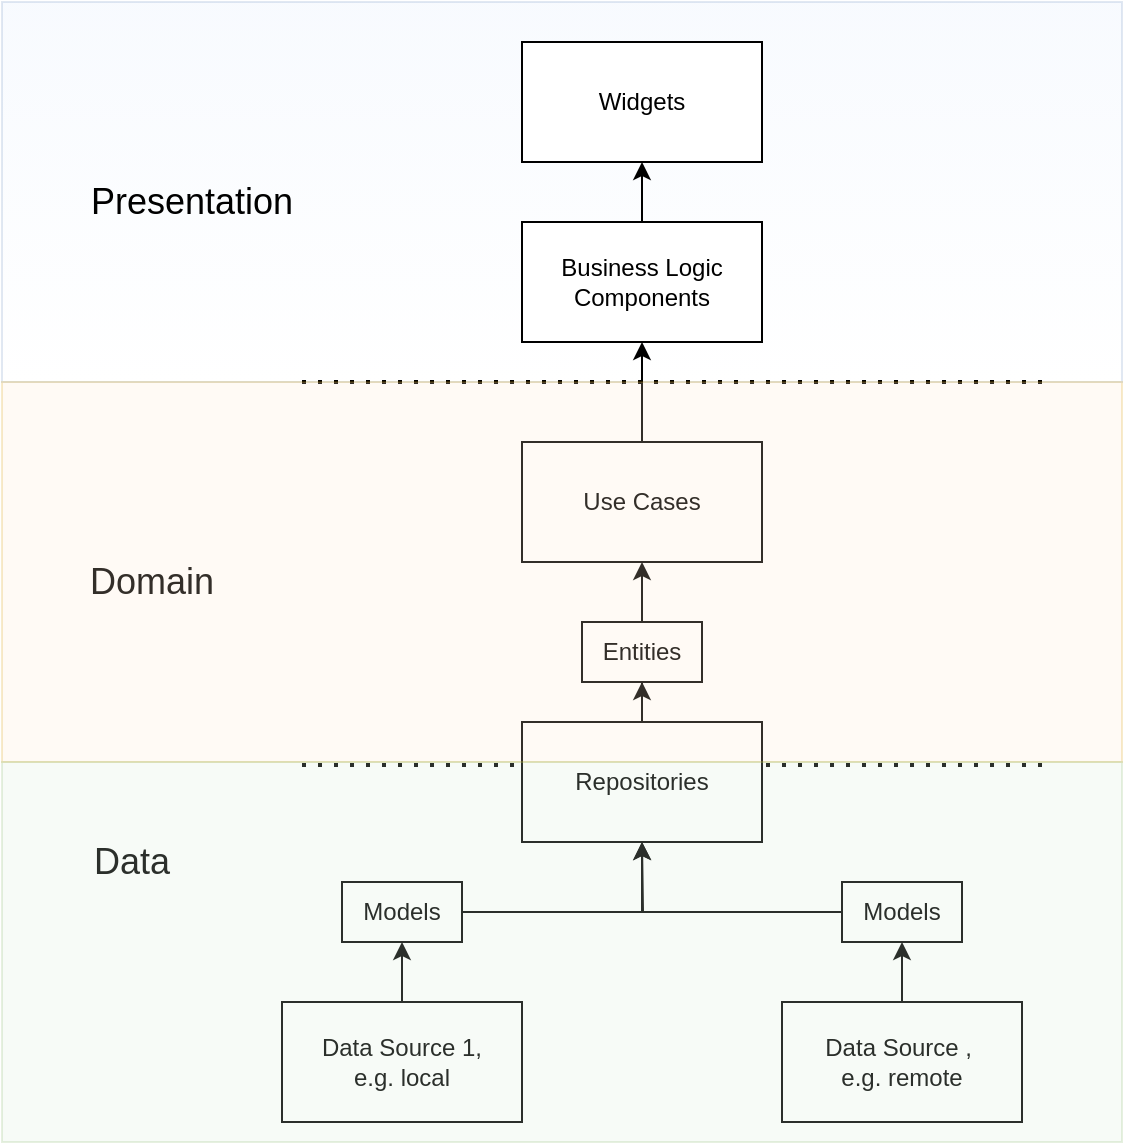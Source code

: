 <mxfile version="13.9.9" type="device"><diagram id="krM4UM4ye-Spo-13tbIB" name="Page-1"><mxGraphModel dx="1086" dy="966" grid="1" gridSize="10" guides="1" tooltips="1" connect="1" arrows="1" fold="1" page="1" pageScale="1" pageWidth="827" pageHeight="1169" math="0" shadow="0"><root><mxCell id="0"/><mxCell id="1" parent="0"/><mxCell id="lz21yonvH6c-GnbtCe22-33" value="" style="rounded=0;whiteSpace=wrap;html=1;fontSize=18;align=center;fillColor=#dae8fc;strokeColor=#6c8ebf;gradientColor=#ffffff;gradientDirection=south;opacity=20;" vertex="1" parent="1"><mxGeometry y="520" width="560" height="190" as="geometry"/></mxCell><mxCell id="lz21yonvH6c-GnbtCe22-29" value="" style="endArrow=none;dashed=1;html=1;dashPattern=1 3;strokeWidth=2;" edge="1" parent="1"><mxGeometry width="50" height="50" relative="1" as="geometry"><mxPoint x="150" y="901.5" as="sourcePoint"/><mxPoint x="520" y="901.5" as="targetPoint"/></mxGeometry></mxCell><mxCell id="lz21yonvH6c-GnbtCe22-9" style="edgeStyle=orthogonalEdgeStyle;rounded=0;orthogonalLoop=1;jettySize=auto;html=1;entryX=0;entryY=0.5;entryDx=0;entryDy=0;" edge="1" parent="1" target="lz21yonvH6c-GnbtCe22-7"><mxGeometry relative="1" as="geometry"><mxPoint x="290" y="385" as="sourcePoint"/></mxGeometry></mxCell><mxCell id="lz21yonvH6c-GnbtCe22-10" style="edgeStyle=orthogonalEdgeStyle;rounded=0;orthogonalLoop=1;jettySize=auto;html=1;entryX=1;entryY=0.5;entryDx=0;entryDy=0;" edge="1" parent="1" source="lz21yonvH6c-GnbtCe22-8"><mxGeometry relative="1" as="geometry"><mxPoint x="520" y="385" as="targetPoint"/></mxGeometry></mxCell><mxCell id="lz21yonvH6c-GnbtCe22-11" value="Widgets" style="rounded=0;whiteSpace=wrap;html=1;align=center;" vertex="1" parent="1"><mxGeometry x="260" y="540" width="120" height="60" as="geometry"/></mxCell><mxCell id="lz21yonvH6c-GnbtCe22-27" style="edgeStyle=orthogonalEdgeStyle;rounded=0;orthogonalLoop=1;jettySize=auto;html=1;entryX=0.5;entryY=1;entryDx=0;entryDy=0;" edge="1" parent="1" source="lz21yonvH6c-GnbtCe22-12" target="lz21yonvH6c-GnbtCe22-11"><mxGeometry relative="1" as="geometry"/></mxCell><mxCell id="lz21yonvH6c-GnbtCe22-12" value="Business Logic Components" style="rounded=0;whiteSpace=wrap;html=1;align=center;" vertex="1" parent="1"><mxGeometry x="260" y="630" width="120" height="60" as="geometry"/></mxCell><mxCell id="lz21yonvH6c-GnbtCe22-26" style="edgeStyle=orthogonalEdgeStyle;rounded=0;orthogonalLoop=1;jettySize=auto;html=1;entryX=0.5;entryY=1;entryDx=0;entryDy=0;" edge="1" parent="1" source="lz21yonvH6c-GnbtCe22-13" target="lz21yonvH6c-GnbtCe22-12"><mxGeometry relative="1" as="geometry"/></mxCell><mxCell id="lz21yonvH6c-GnbtCe22-13" value="Use Cases" style="rounded=0;whiteSpace=wrap;html=1;align=center;" vertex="1" parent="1"><mxGeometry x="260" y="740" width="120" height="60" as="geometry"/></mxCell><mxCell id="lz21yonvH6c-GnbtCe22-24" style="edgeStyle=orthogonalEdgeStyle;rounded=0;orthogonalLoop=1;jettySize=auto;html=1;entryX=0.5;entryY=1;entryDx=0;entryDy=0;" edge="1" parent="1" source="lz21yonvH6c-GnbtCe22-14" target="lz21yonvH6c-GnbtCe22-15"><mxGeometry relative="1" as="geometry"/></mxCell><mxCell id="lz21yonvH6c-GnbtCe22-14" value="Repositories" style="rounded=0;whiteSpace=wrap;html=1;align=center;" vertex="1" parent="1"><mxGeometry x="260" y="880" width="120" height="60" as="geometry"/></mxCell><mxCell id="lz21yonvH6c-GnbtCe22-25" style="edgeStyle=orthogonalEdgeStyle;rounded=0;orthogonalLoop=1;jettySize=auto;html=1;entryX=0.5;entryY=1;entryDx=0;entryDy=0;" edge="1" parent="1" source="lz21yonvH6c-GnbtCe22-15" target="lz21yonvH6c-GnbtCe22-13"><mxGeometry relative="1" as="geometry"/></mxCell><mxCell id="lz21yonvH6c-GnbtCe22-15" value="Entities" style="rounded=0;whiteSpace=wrap;html=1;align=center;" vertex="1" parent="1"><mxGeometry x="290" y="830" width="60" height="30" as="geometry"/></mxCell><mxCell id="lz21yonvH6c-GnbtCe22-20" style="edgeStyle=orthogonalEdgeStyle;rounded=0;orthogonalLoop=1;jettySize=auto;html=1;entryX=0.5;entryY=1;entryDx=0;entryDy=0;" edge="1" parent="1" source="lz21yonvH6c-GnbtCe22-16" target="lz21yonvH6c-GnbtCe22-19"><mxGeometry relative="1" as="geometry"/></mxCell><mxCell id="lz21yonvH6c-GnbtCe22-16" value="Data Source 1, &lt;br&gt;e.g. local" style="rounded=0;whiteSpace=wrap;html=1;align=center;" vertex="1" parent="1"><mxGeometry x="140" y="1020" width="120" height="60" as="geometry"/></mxCell><mxCell id="lz21yonvH6c-GnbtCe22-21" style="edgeStyle=orthogonalEdgeStyle;rounded=0;orthogonalLoop=1;jettySize=auto;html=1;entryX=0.5;entryY=1;entryDx=0;entryDy=0;" edge="1" parent="1" source="lz21yonvH6c-GnbtCe22-17" target="lz21yonvH6c-GnbtCe22-18"><mxGeometry relative="1" as="geometry"/></mxCell><mxCell id="lz21yonvH6c-GnbtCe22-17" value="Data Source ,&amp;nbsp;&lt;br&gt;e.g. remote" style="rounded=0;whiteSpace=wrap;html=1;align=center;" vertex="1" parent="1"><mxGeometry x="390" y="1020" width="120" height="60" as="geometry"/></mxCell><mxCell id="lz21yonvH6c-GnbtCe22-23" style="edgeStyle=orthogonalEdgeStyle;rounded=0;orthogonalLoop=1;jettySize=auto;html=1;" edge="1" parent="1" source="lz21yonvH6c-GnbtCe22-18"><mxGeometry relative="1" as="geometry"><mxPoint x="320" y="940" as="targetPoint"/></mxGeometry></mxCell><mxCell id="lz21yonvH6c-GnbtCe22-18" value="Models" style="rounded=0;whiteSpace=wrap;html=1;align=center;" vertex="1" parent="1"><mxGeometry x="420" y="960" width="60" height="30" as="geometry"/></mxCell><mxCell id="lz21yonvH6c-GnbtCe22-22" style="edgeStyle=orthogonalEdgeStyle;rounded=0;orthogonalLoop=1;jettySize=auto;html=1;" edge="1" parent="1" source="lz21yonvH6c-GnbtCe22-19" target="lz21yonvH6c-GnbtCe22-14"><mxGeometry relative="1" as="geometry"/></mxCell><mxCell id="lz21yonvH6c-GnbtCe22-19" value="Models" style="rounded=0;whiteSpace=wrap;html=1;align=center;" vertex="1" parent="1"><mxGeometry x="170" y="960" width="60" height="30" as="geometry"/></mxCell><mxCell id="lz21yonvH6c-GnbtCe22-28" value="" style="endArrow=none;dashed=1;html=1;dashPattern=1 3;strokeWidth=2;" edge="1" parent="1"><mxGeometry width="50" height="50" relative="1" as="geometry"><mxPoint x="150" y="710" as="sourcePoint"/><mxPoint x="520" y="710" as="targetPoint"/></mxGeometry></mxCell><mxCell id="lz21yonvH6c-GnbtCe22-30" value="Presentation" style="text;html=1;strokeColor=none;fillColor=none;align=center;verticalAlign=middle;whiteSpace=wrap;rounded=0;fontStyle=0;fontSize=18;" vertex="1" parent="1"><mxGeometry x="40" y="610" width="110" height="20" as="geometry"/></mxCell><mxCell id="lz21yonvH6c-GnbtCe22-31" value="Domain" style="text;html=1;strokeColor=none;fillColor=none;align=center;verticalAlign=middle;whiteSpace=wrap;rounded=0;fontStyle=0;fontSize=18;" vertex="1" parent="1"><mxGeometry x="20" y="800" width="110" height="20" as="geometry"/></mxCell><mxCell id="lz21yonvH6c-GnbtCe22-32" value="Data" style="text;html=1;strokeColor=none;fillColor=none;align=center;verticalAlign=middle;whiteSpace=wrap;rounded=0;fontStyle=0;fontSize=18;" vertex="1" parent="1"><mxGeometry x="10" y="940" width="110" height="20" as="geometry"/></mxCell><mxCell id="lz21yonvH6c-GnbtCe22-34" value="" style="rounded=0;whiteSpace=wrap;html=1;fontSize=18;align=center;fillColor=#ffe6cc;strokeColor=#d79b00;gradientDirection=south;opacity=20;" vertex="1" parent="1"><mxGeometry y="710" width="560" height="190" as="geometry"/></mxCell><mxCell id="lz21yonvH6c-GnbtCe22-35" value="" style="rounded=0;whiteSpace=wrap;html=1;fontSize=18;align=center;fillColor=#d5e8d4;strokeColor=#82b366;gradientDirection=south;opacity=20;" vertex="1" parent="1"><mxGeometry y="900" width="560" height="190" as="geometry"/></mxCell></root></mxGraphModel></diagram></mxfile>